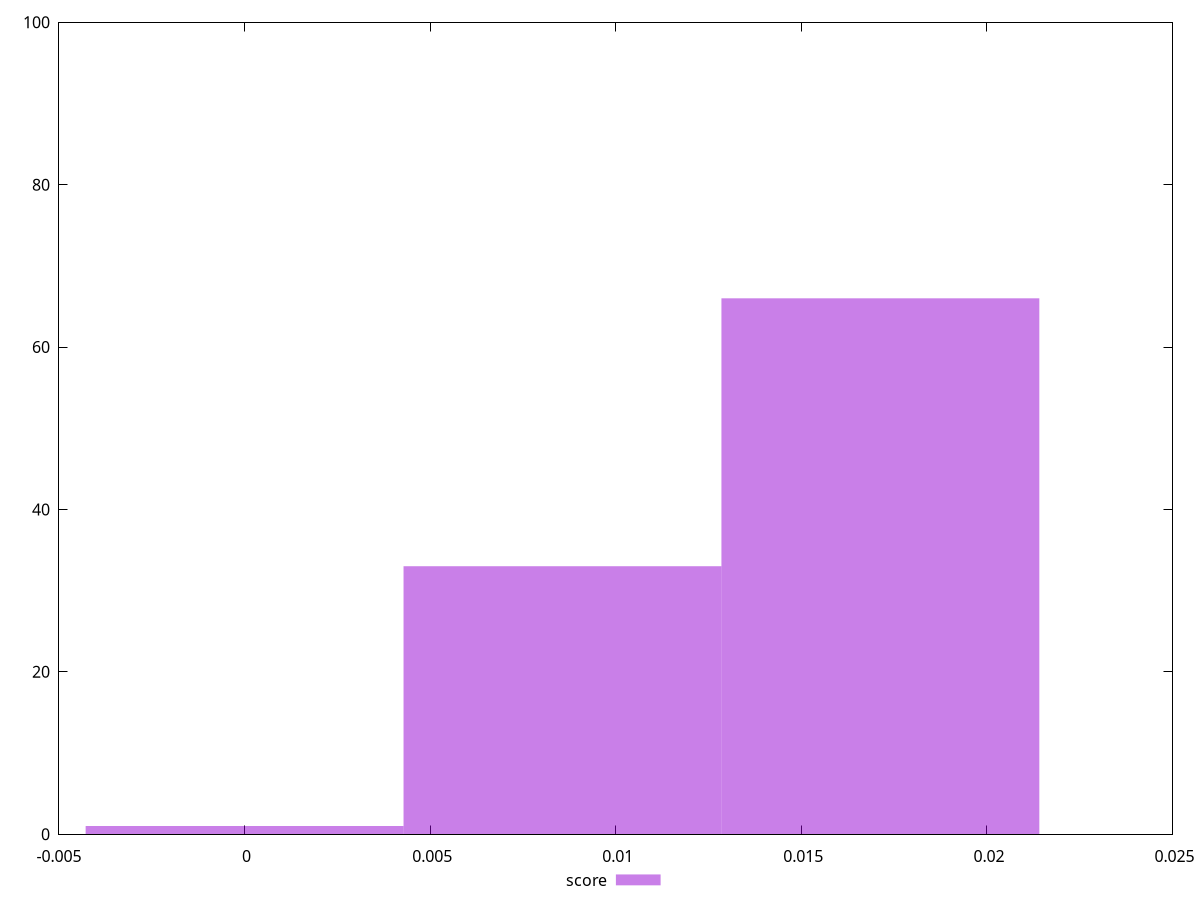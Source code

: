 reset
set terminal svg size 640, 490 enhanced background rgb 'white'
set output "reprap/largest-contentful-paint/samples/pages+cached+noadtech/score/histogram.svg"

$score <<EOF
0.008564887478719658 33
0.017129774957439316 66
0 1
EOF

set key outside below
set boxwidth 0.008564887478719658
set yrange [0:100]
set style fill transparent solid 0.5 noborder

plot \
  $score title "score" with boxes, \


reset